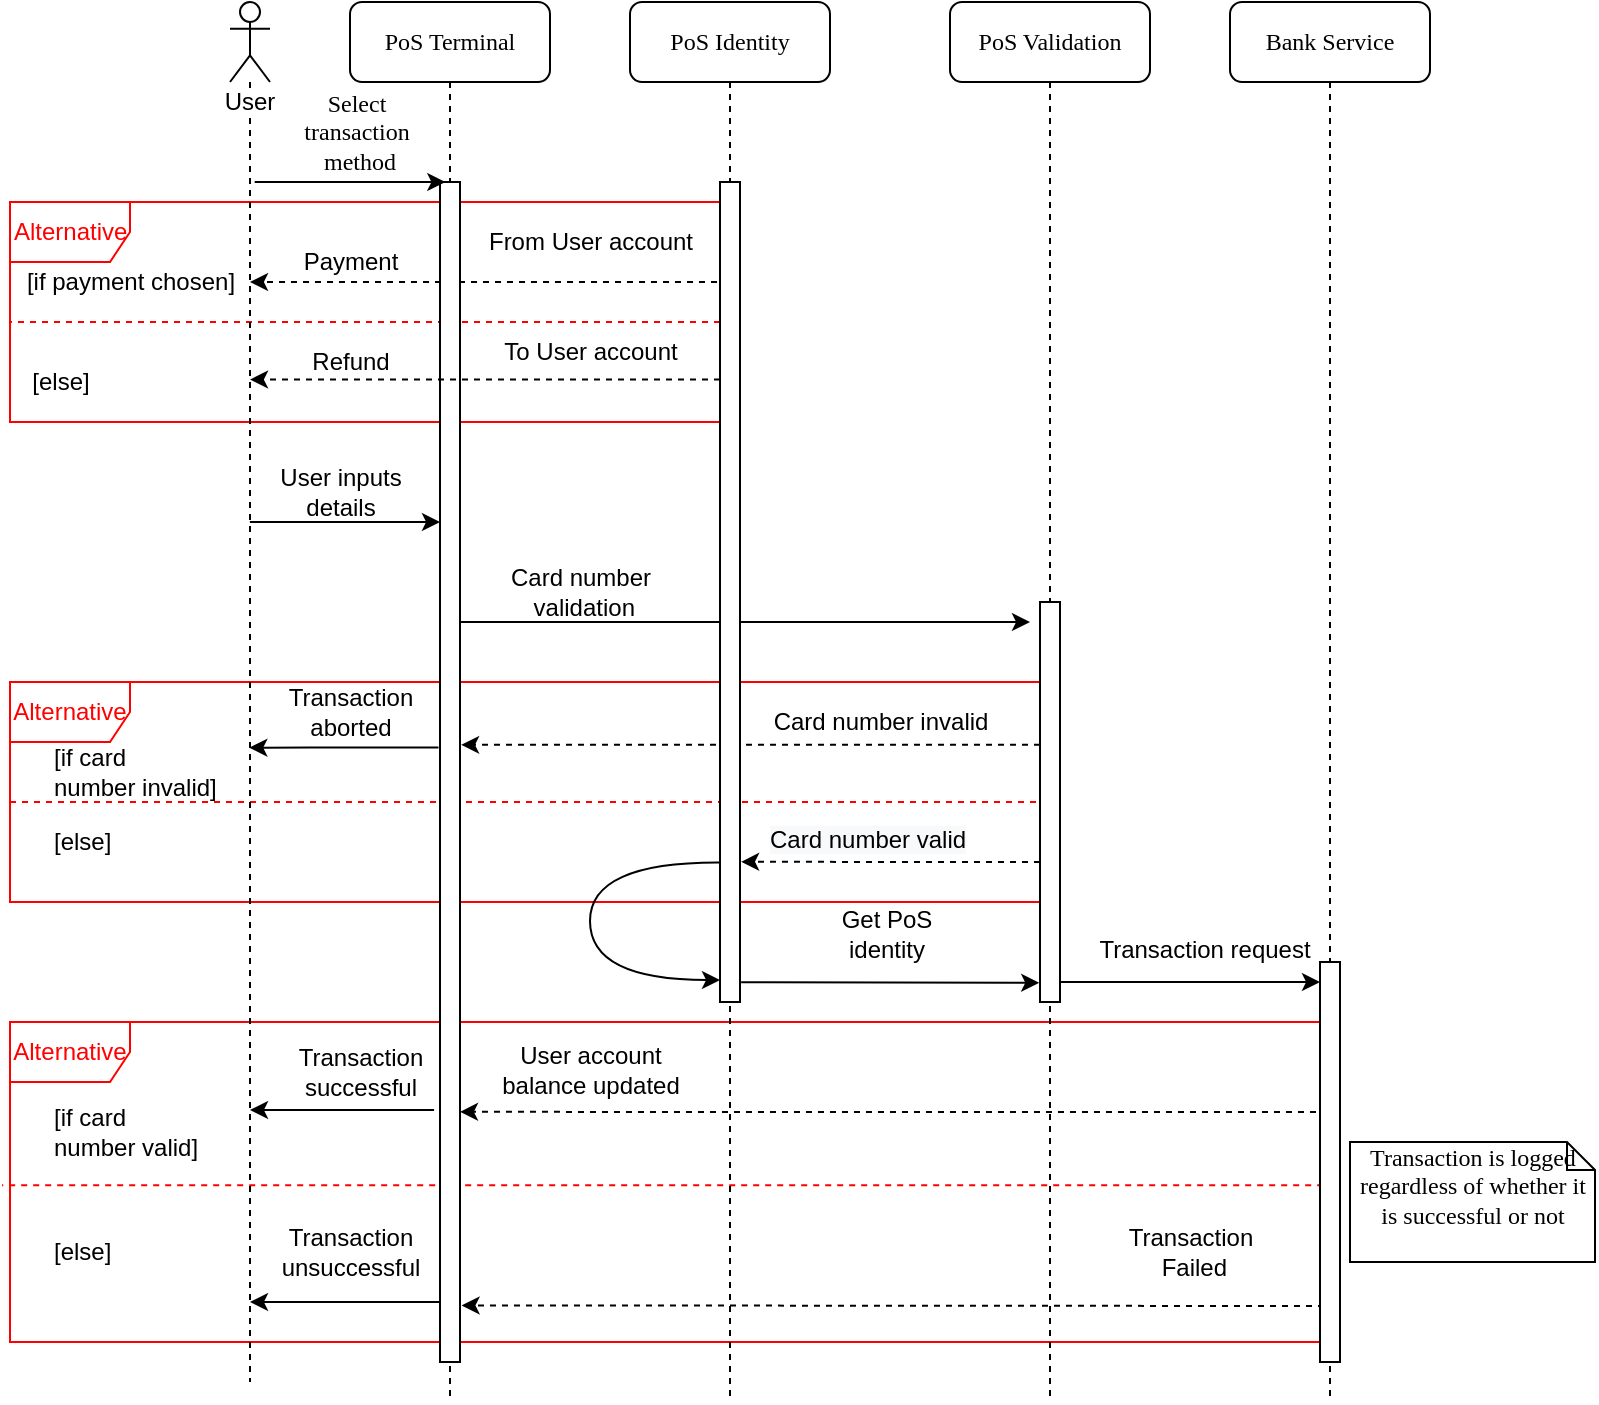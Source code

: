 <mxfile version="14.5.1" type="device"><diagram name="Page-1" id="13e1069c-82ec-6db2-03f1-153e76fe0fe0"><mxGraphModel dx="2124" dy="592" grid="1" gridSize="10" guides="1" tooltips="1" connect="1" arrows="1" fold="1" page="1" pageScale="1" pageWidth="1100" pageHeight="850" background="none" math="0" shadow="0"><root><mxCell id="0"/><mxCell id="1" parent="0"/><mxCell id="g32MehKwc59yKwNpWpvQ-69" value="&lt;font color=&quot;#ff0000&quot;&gt;Alternative&lt;/font&gt;" style="shape=umlFrame;whiteSpace=wrap;html=1;width=60;height=30;strokeColor=#FF0000;" parent="1" vertex="1"><mxGeometry x="-70" y="590" width="660" height="160" as="geometry"/></mxCell><mxCell id="7vEta_3EXKJIEZ94QdG3-17" style="edgeStyle=orthogonalEdgeStyle;rounded=0;orthogonalLoop=1;jettySize=auto;html=1;entryX=1.055;entryY=0.477;entryDx=0;entryDy=0;entryPerimeter=0;dashed=1;startArrow=none;startFill=0;endArrow=classic;endFill=1;" parent="1" source="7baba1c4bc27f4b0-13" target="7baba1c4bc27f4b0-9" edge="1"><mxGeometry relative="1" as="geometry"><Array as="points"><mxPoint x="300" y="451"/></Array></mxGeometry></mxCell><mxCell id="7vEta_3EXKJIEZ94QdG3-14" style="edgeStyle=orthogonalEdgeStyle;rounded=0;orthogonalLoop=1;jettySize=auto;html=1;startArrow=none;startFill=0;endArrow=classic;endFill=1;entryX=-0.04;entryY=0.952;entryDx=0;entryDy=0;entryPerimeter=0;exitX=1.056;exitY=0.976;exitDx=0;exitDy=0;exitPerimeter=0;" parent="1" source="7vEta_3EXKJIEZ94QdG3-16" target="7baba1c4bc27f4b0-13" edge="1"><mxGeometry relative="1" as="geometry"><mxPoint x="440" y="570" as="targetPoint"/><Array as="points"/></mxGeometry></mxCell><mxCell id="g32MehKwc59yKwNpWpvQ-23" value="&lt;font color=&quot;#ff0000&quot;&gt;Alternative&lt;/font&gt;" style="shape=umlFrame;whiteSpace=wrap;html=1;width=60;height=30;strokeColor=#FF0000;" parent="1" vertex="1"><mxGeometry x="-70" y="420" width="517" height="110" as="geometry"/></mxCell><mxCell id="g32MehKwc59yKwNpWpvQ-41" value="&lt;font color=&quot;#ff0000&quot;&gt;Alternative&lt;/font&gt;" style="shape=umlFrame;whiteSpace=wrap;html=1;align=left;strokeColor=#FF0000;" parent="1" vertex="1"><mxGeometry x="-70" y="180" width="360" height="110" as="geometry"/></mxCell><mxCell id="g32MehKwc59yKwNpWpvQ-40" style="edgeStyle=orthogonalEdgeStyle;rounded=0;orthogonalLoop=1;jettySize=auto;html=1;dashed=1;endArrow=none;endFill=0;strokeColor=#FF0000;" parent="1" source="7vEta_3EXKJIEZ94QdG3-16" edge="1"><mxGeometry relative="1" as="geometry"><mxPoint x="-70" y="240" as="targetPoint"/><mxPoint x="443" y="240" as="sourcePoint"/><Array as="points"><mxPoint x="190" y="240"/><mxPoint x="190" y="240"/></Array></mxGeometry></mxCell><mxCell id="g32MehKwc59yKwNpWpvQ-35" style="edgeStyle=orthogonalEdgeStyle;rounded=0;orthogonalLoop=1;jettySize=auto;html=1;dashed=1;" parent="1" source="7baba1c4bc27f4b0-2" target="g32MehKwc59yKwNpWpvQ-2" edge="1"><mxGeometry relative="1" as="geometry"><Array as="points"><mxPoint x="110" y="220"/><mxPoint x="110" y="220"/></Array></mxGeometry></mxCell><mxCell id="g32MehKwc59yKwNpWpvQ-65" style="edgeStyle=orthogonalEdgeStyle;rounded=0;orthogonalLoop=1;jettySize=auto;html=1;dashed=1;endArrow=classic;endFill=1;exitX=0.2;exitY=0.86;exitDx=0;exitDy=0;exitPerimeter=0;entryX=1.084;entryY=0.952;entryDx=0;entryDy=0;entryPerimeter=0;" parent="1" source="g32MehKwc59yKwNpWpvQ-49" target="7baba1c4bc27f4b0-9" edge="1"><mxGeometry relative="1" as="geometry"><mxPoint x="50" y="730.0" as="targetPoint"/><mxPoint x="142" y="730" as="sourcePoint"/><Array as="points"><mxPoint x="156" y="732"/></Array></mxGeometry></mxCell><mxCell id="g32MehKwc59yKwNpWpvQ-64" style="edgeStyle=orthogonalEdgeStyle;rounded=0;orthogonalLoop=1;jettySize=auto;html=1;dashed=1;endArrow=none;endFill=0;entryX=-0.006;entryY=0.51;entryDx=0;entryDy=0;entryPerimeter=0;strokeColor=#FF0000;" parent="1" target="g32MehKwc59yKwNpWpvQ-69" edge="1"><mxGeometry relative="1" as="geometry"><mxPoint x="50" y="670" as="targetPoint"/><mxPoint x="585" y="670.0" as="sourcePoint"/><Array as="points"><mxPoint x="585" y="672"/></Array></mxGeometry></mxCell><mxCell id="7vEta_3EXKJIEZ94QdG3-2" value="" style="endArrow=none;dashed=1;html=1;rounded=0;strokeColor=#FF0000;" parent="1" edge="1"><mxGeometry width="50" height="50" relative="1" as="geometry"><mxPoint x="-70" y="480" as="sourcePoint"/><mxPoint x="450" y="480" as="targetPoint"/></mxGeometry></mxCell><mxCell id="7baba1c4bc27f4b0-3" value="&lt;span&gt;PoS Validation&lt;/span&gt;" style="shape=umlLifeline;perimeter=lifelinePerimeter;whiteSpace=wrap;html=1;container=1;collapsible=0;recursiveResize=0;outlineConnect=0;rounded=1;shadow=0;comic=0;labelBackgroundColor=none;strokeWidth=1;fontFamily=Verdana;fontSize=12;align=center;" parent="1" vertex="1"><mxGeometry x="400" y="80" width="100" height="700" as="geometry"/></mxCell><mxCell id="7baba1c4bc27f4b0-13" value="" style="html=1;points=[];perimeter=orthogonalPerimeter;rounded=0;shadow=0;comic=0;labelBackgroundColor=none;strokeWidth=1;fontFamily=Verdana;fontSize=12;align=center;" parent="7baba1c4bc27f4b0-3" vertex="1"><mxGeometry x="45" y="300" width="10" height="200" as="geometry"/></mxCell><mxCell id="7baba1c4bc27f4b0-4" value="Bank Service" style="shape=umlLifeline;perimeter=lifelinePerimeter;whiteSpace=wrap;html=1;container=1;collapsible=0;recursiveResize=0;outlineConnect=0;rounded=1;shadow=0;comic=0;labelBackgroundColor=none;strokeWidth=1;fontFamily=Verdana;fontSize=12;align=center;" parent="1" vertex="1"><mxGeometry x="540" y="80" width="100" height="700" as="geometry"/></mxCell><mxCell id="wZrlLCuGmpjhpnZ4pYNM-21" value="Transaction request" style="text;html=1;align=center;verticalAlign=middle;resizable=0;points=[];autosize=1;strokeColor=none;fillColor=none;" parent="7baba1c4bc27f4b0-4" vertex="1"><mxGeometry x="-71" y="465" width="116" height="18" as="geometry"/></mxCell><mxCell id="7baba1c4bc27f4b0-8" value="PoS Terminal" style="shape=umlLifeline;perimeter=lifelinePerimeter;whiteSpace=wrap;html=1;container=1;collapsible=0;recursiveResize=0;outlineConnect=0;rounded=1;shadow=0;comic=0;labelBackgroundColor=none;strokeWidth=1;fontFamily=Verdana;fontSize=12;align=center;" parent="1" vertex="1"><mxGeometry x="100" y="80" width="100" height="700" as="geometry"/></mxCell><mxCell id="g32MehKwc59yKwNpWpvQ-13" style="edgeStyle=orthogonalEdgeStyle;rounded=0;orthogonalLoop=1;jettySize=auto;html=1;" parent="7baba1c4bc27f4b0-8" edge="1"><mxGeometry relative="1" as="geometry"><mxPoint x="-50.071" y="260.029" as="sourcePoint"/><mxPoint x="45" y="260.029" as="targetPoint"/><Array as="points"><mxPoint x="-20" y="260"/><mxPoint x="-20" y="260"/></Array></mxGeometry></mxCell><mxCell id="g32MehKwc59yKwNpWpvQ-14" value="User inputs&lt;br&gt;details" style="text;html=1;align=center;verticalAlign=middle;resizable=0;points=[];autosize=1;strokeColor=none;fillColor=none;" parent="7baba1c4bc27f4b0-8" vertex="1"><mxGeometry x="-45" y="230.0" width="80" height="30" as="geometry"/></mxCell><mxCell id="g32MehKwc59yKwNpWpvQ-38" value="Refund" style="text;html=1;align=center;verticalAlign=middle;resizable=0;points=[];autosize=1;strokeColor=none;fillColor=none;" parent="7baba1c4bc27f4b0-8" vertex="1"><mxGeometry x="-25" y="170" width="50" height="20" as="geometry"/></mxCell><mxCell id="g32MehKwc59yKwNpWpvQ-36" value="Payment" style="text;html=1;align=center;verticalAlign=middle;resizable=0;points=[];autosize=1;strokeColor=none;fillColor=none;" parent="7baba1c4bc27f4b0-8" vertex="1"><mxGeometry x="-30" y="120" width="60" height="20" as="geometry"/></mxCell><mxCell id="7baba1c4bc27f4b0-9" value="" style="html=1;points=[];perimeter=orthogonalPerimeter;rounded=0;shadow=0;comic=0;labelBackgroundColor=none;strokeWidth=1;fontFamily=Verdana;fontSize=12;align=center;" parent="7baba1c4bc27f4b0-8" vertex="1"><mxGeometry x="45" y="90" width="10" height="590" as="geometry"/></mxCell><mxCell id="7vEta_3EXKJIEZ94QdG3-28" value="Transaction &lt;br&gt;unsuccessful" style="text;html=1;align=center;verticalAlign=middle;resizable=0;points=[];autosize=1;strokeColor=none;fillColor=none;" parent="7baba1c4bc27f4b0-8" vertex="1"><mxGeometry x="-40" y="610" width="80" height="30" as="geometry"/></mxCell><mxCell id="7vEta_3EXKJIEZ94QdG3-29" value="Transaction &lt;br&gt;successful" style="text;html=1;align=center;verticalAlign=middle;resizable=0;points=[];autosize=1;strokeColor=none;fillColor=none;" parent="7baba1c4bc27f4b0-8" vertex="1"><mxGeometry x="-35" y="520" width="80" height="30" as="geometry"/></mxCell><mxCell id="g32MehKwc59yKwNpWpvQ-2" value="&lt;span style=&quot;background-color: rgb(255 , 255 , 255)&quot;&gt;User&lt;/span&gt;" style="shape=umlLifeline;participant=umlActor;perimeter=lifelinePerimeter;whiteSpace=wrap;html=1;container=1;collapsible=0;recursiveResize=0;verticalAlign=top;spacingTop=36;outlineConnect=0;" parent="1" vertex="1"><mxGeometry x="40" y="80" width="20" height="690" as="geometry"/></mxCell><mxCell id="g32MehKwc59yKwNpWpvQ-15" style="edgeStyle=orthogonalEdgeStyle;rounded=0;orthogonalLoop=1;jettySize=auto;html=1;" parent="1" edge="1"><mxGeometry relative="1" as="geometry"><mxPoint x="155" y="390" as="sourcePoint"/><mxPoint x="440" y="390" as="targetPoint"/><Array as="points"><mxPoint x="360" y="390"/><mxPoint x="360" y="390"/></Array></mxGeometry></mxCell><mxCell id="g32MehKwc59yKwNpWpvQ-16" value="Card number&lt;br&gt;&amp;nbsp;validation" style="text;html=1;align=center;verticalAlign=middle;resizable=0;points=[];autosize=1;strokeColor=none;fillColor=none;" parent="1" vertex="1"><mxGeometry x="170" y="360" width="90" height="30" as="geometry"/></mxCell><mxCell id="g32MehKwc59yKwNpWpvQ-18" value="Card number invalid" style="text;html=1;align=center;verticalAlign=middle;resizable=0;points=[];autosize=1;strokeColor=none;fillColor=none;" parent="1" vertex="1"><mxGeometry x="305" y="430" width="120" height="20" as="geometry"/></mxCell><mxCell id="7vEta_3EXKJIEZ94QdG3-30" style="edgeStyle=orthogonalEdgeStyle;rounded=0;orthogonalLoop=1;jettySize=auto;html=1;entryX=1;entryY=0.788;entryDx=0;entryDy=0;entryPerimeter=0;startArrow=none;startFill=0;endArrow=classic;endFill=1;dashed=1;exitX=-0.2;exitY=0.375;exitDx=0;exitDy=0;exitPerimeter=0;" parent="1" source="g32MehKwc59yKwNpWpvQ-49" target="7baba1c4bc27f4b0-9" edge="1"><mxGeometry relative="1" as="geometry"><Array as="points"/></mxGeometry></mxCell><mxCell id="7baba1c4bc27f4b0-2" value="PoS Identity" style="shape=umlLifeline;perimeter=lifelinePerimeter;whiteSpace=wrap;html=1;container=1;collapsible=0;recursiveResize=0;outlineConnect=0;rounded=1;shadow=0;comic=0;labelBackgroundColor=none;strokeWidth=1;fontFamily=Verdana;fontSize=12;align=center;" parent="1" vertex="1"><mxGeometry x="240" y="80" width="100" height="700" as="geometry"/></mxCell><mxCell id="g32MehKwc59yKwNpWpvQ-42" value="From User account" style="text;html=1;align=center;verticalAlign=middle;resizable=0;points=[];autosize=1;strokeColor=none;fillColor=none;" parent="7baba1c4bc27f4b0-2" vertex="1"><mxGeometry x="-80" y="110" width="120" height="20" as="geometry"/></mxCell><mxCell id="7vEta_3EXKJIEZ94QdG3-16" value="" style="html=1;points=[];perimeter=orthogonalPerimeter;rounded=0;shadow=0;comic=0;labelBackgroundColor=none;strokeWidth=1;fontFamily=Verdana;fontSize=12;align=center;" parent="7baba1c4bc27f4b0-2" vertex="1"><mxGeometry x="45" y="90" width="10" height="410" as="geometry"/></mxCell><mxCell id="7vEta_3EXKJIEZ94QdG3-24" value="" style="curved=1;endArrow=none;html=1;rounded=0;entryX=0;entryY=0.83;entryDx=0;entryDy=0;entryPerimeter=0;startArrow=classic;startFill=1;endFill=0;" parent="7baba1c4bc27f4b0-2" target="7vEta_3EXKJIEZ94QdG3-16" edge="1"><mxGeometry width="50" height="50" relative="1" as="geometry"><mxPoint x="45" y="489" as="sourcePoint"/><mxPoint x="45" y="380" as="targetPoint"/><Array as="points"><mxPoint x="-20" y="489"/><mxPoint x="-20" y="430"/></Array></mxGeometry></mxCell><mxCell id="g32MehKwc59yKwNpWpvQ-25" value="[if card &lt;br&gt;number invalid]" style="text;html=1;align=left;verticalAlign=middle;resizable=0;points=[];autosize=1;strokeColor=none;fillColor=none;" parent="1" vertex="1"><mxGeometry x="-50" y="449" width="91" height="32" as="geometry"/></mxCell><mxCell id="g32MehKwc59yKwNpWpvQ-26" value="[else]" style="text;html=1;align=left;verticalAlign=middle;resizable=0;points=[];autosize=1;strokeColor=none;fillColor=none;" parent="1" vertex="1"><mxGeometry x="-50" y="490" width="40" height="20" as="geometry"/></mxCell><mxCell id="g32MehKwc59yKwNpWpvQ-30" style="edgeStyle=orthogonalEdgeStyle;rounded=0;orthogonalLoop=1;jettySize=auto;html=1;exitX=-0.074;exitY=0.529;exitDx=0;exitDy=0;exitPerimeter=0;" parent="1" edge="1"><mxGeometry relative="1" as="geometry"><mxPoint x="144.26" y="452.76" as="sourcePoint"/><mxPoint x="49.667" y="452.833" as="targetPoint"/><Array as="points"><mxPoint x="80" y="453"/><mxPoint x="80" y="453"/></Array></mxGeometry></mxCell><mxCell id="g32MehKwc59yKwNpWpvQ-4" value="" style="endArrow=classic;html=1;rounded=0;" parent="1" edge="1"><mxGeometry width="50" height="50" relative="1" as="geometry"><mxPoint x="52.337" y="170.0" as="sourcePoint"/><mxPoint x="147.67" y="170.0" as="targetPoint"/></mxGeometry></mxCell><mxCell id="g32MehKwc59yKwNpWpvQ-3" value="&lt;span style=&quot;font-family: &amp;#34;verdana&amp;#34;&quot;&gt;Select&lt;/span&gt;&lt;br style=&quot;font-family: &amp;#34;verdana&amp;#34;&quot;&gt;&lt;span style=&quot;font-family: &amp;#34;verdana&amp;#34;&quot;&gt;transaction&lt;/span&gt;&lt;br style=&quot;font-family: &amp;#34;verdana&amp;#34;&quot;&gt;&lt;span style=&quot;font-family: &amp;#34;verdana&amp;#34;&quot;&gt;&amp;nbsp;method&lt;/span&gt;" style="text;html=1;align=center;verticalAlign=middle;resizable=0;points=[];autosize=1;strokeColor=none;fillColor=none;" parent="1" vertex="1"><mxGeometry x="62.67" y="120" width="80" height="50" as="geometry"/></mxCell><mxCell id="g32MehKwc59yKwNpWpvQ-44" value="[if payment chosen]" style="text;html=1;align=center;verticalAlign=middle;resizable=0;points=[];autosize=1;strokeColor=none;fillColor=none;" parent="1" vertex="1"><mxGeometry x="-70" y="210" width="120" height="20" as="geometry"/></mxCell><mxCell id="g32MehKwc59yKwNpWpvQ-45" value="[else]" style="text;html=1;align=center;verticalAlign=middle;resizable=0;points=[];autosize=1;strokeColor=none;fillColor=none;" parent="1" vertex="1"><mxGeometry x="-65" y="260" width="40" height="20" as="geometry"/></mxCell><mxCell id="g32MehKwc59yKwNpWpvQ-49" value="" style="html=1;points=[];perimeter=orthogonalPerimeter;rounded=0;shadow=0;comic=0;labelBackgroundColor=none;strokeWidth=1;fontFamily=Verdana;fontSize=12;align=center;" parent="1" vertex="1"><mxGeometry x="585" y="560" width="10" height="200" as="geometry"/></mxCell><mxCell id="g32MehKwc59yKwNpWpvQ-67" value="User account&lt;br&gt;balance updated" style="text;html=1;align=center;verticalAlign=middle;resizable=0;points=[];autosize=1;strokeColor=none;fillColor=none;" parent="1" vertex="1"><mxGeometry x="170" y="599" width="100" height="30" as="geometry"/></mxCell><mxCell id="g32MehKwc59yKwNpWpvQ-70" value="[if card &lt;br&gt;number valid]" style="text;html=1;align=left;verticalAlign=middle;resizable=0;points=[];autosize=1;strokeColor=none;fillColor=none;" parent="1" vertex="1"><mxGeometry x="-50" y="629" width="82" height="32" as="geometry"/></mxCell><mxCell id="g32MehKwc59yKwNpWpvQ-71" value="[else]" style="text;html=1;align=left;verticalAlign=middle;resizable=0;points=[];autosize=1;strokeColor=none;fillColor=none;" parent="1" vertex="1"><mxGeometry x="-50" y="695" width="40" height="20" as="geometry"/></mxCell><mxCell id="wZrlLCuGmpjhpnZ4pYNM-1" value="Transaction&lt;br&gt;aborted" style="text;html=1;align=center;verticalAlign=middle;resizable=0;points=[];autosize=1;strokeColor=none;fillColor=none;" parent="1" vertex="1"><mxGeometry x="59.65" y="420" width="80" height="30" as="geometry"/></mxCell><mxCell id="wZrlLCuGmpjhpnZ4pYNM-19" value="Get PoS&lt;br&gt;identity" style="text;html=1;align=center;verticalAlign=middle;resizable=0;points=[];autosize=1;strokeColor=none;fillColor=none;" parent="1" vertex="1"><mxGeometry x="340" y="530" width="55" height="32" as="geometry"/></mxCell><mxCell id="g32MehKwc59yKwNpWpvQ-22" value="&lt;span style=&quot;color: rgb(0 , 0 , 0) ; font-family: &amp;#34;helvetica&amp;#34; ; font-size: 12px ; font-style: normal ; font-weight: 400 ; letter-spacing: normal ; text-align: center ; text-indent: 0px ; text-transform: none ; word-spacing: 0px ; background-color: rgb(248 , 249 , 250) ; display: inline ; float: none&quot;&gt;Card number valid&lt;/span&gt;" style="text;whiteSpace=wrap;html=1;" parent="1" vertex="1"><mxGeometry x="307.5" y="485" width="120" height="25" as="geometry"/></mxCell><mxCell id="7vEta_3EXKJIEZ94QdG3-15" style="edgeStyle=orthogonalEdgeStyle;rounded=0;orthogonalLoop=1;jettySize=auto;html=1;startArrow=none;startFill=0;endArrow=classic;endFill=1;dashed=1;exitX=0;exitY=0.241;exitDx=0;exitDy=0;exitPerimeter=0;" parent="1" source="7vEta_3EXKJIEZ94QdG3-16" target="g32MehKwc59yKwNpWpvQ-2" edge="1"><mxGeometry relative="1" as="geometry"><Array as="points"><mxPoint x="260" y="269"/><mxPoint x="260" y="269"/></Array></mxGeometry></mxCell><mxCell id="g32MehKwc59yKwNpWpvQ-43" value="To User account" style="text;html=1;align=center;verticalAlign=middle;resizable=0;points=[];autosize=1;strokeColor=none;fillColor=none;" parent="1" vertex="1"><mxGeometry x="170" y="245" width="100" height="20" as="geometry"/></mxCell><mxCell id="7vEta_3EXKJIEZ94QdG3-18" style="edgeStyle=orthogonalEdgeStyle;rounded=0;orthogonalLoop=1;jettySize=auto;html=1;entryX=1.055;entryY=0.829;entryDx=0;entryDy=0;entryPerimeter=0;dashed=1;startArrow=none;startFill=0;endArrow=classic;endFill=1;" parent="1" source="7baba1c4bc27f4b0-13" target="7vEta_3EXKJIEZ94QdG3-16" edge="1"><mxGeometry relative="1" as="geometry"><Array as="points"><mxPoint x="400" y="510"/><mxPoint x="400" y="510"/></Array></mxGeometry></mxCell><mxCell id="7vEta_3EXKJIEZ94QdG3-19" style="edgeStyle=orthogonalEdgeStyle;rounded=0;orthogonalLoop=1;jettySize=auto;html=1;startArrow=none;startFill=0;endArrow=classic;endFill=1;" parent="1" source="7baba1c4bc27f4b0-13" target="g32MehKwc59yKwNpWpvQ-49" edge="1"><mxGeometry relative="1" as="geometry"><mxPoint x="583" y="570" as="targetPoint"/><Array as="points"><mxPoint x="560" y="570"/><mxPoint x="560" y="570"/></Array></mxGeometry></mxCell><mxCell id="7vEta_3EXKJIEZ94QdG3-27" value="&lt;div&gt;Transaction is logged regardless of whether it is successful or not&lt;/div&gt;" style="shape=note;whiteSpace=wrap;html=1;size=14;verticalAlign=top;align=center;spacingTop=-6;rounded=0;shadow=0;comic=0;labelBackgroundColor=none;strokeWidth=1;fontFamily=Verdana;fontSize=12" parent="1" vertex="1"><mxGeometry x="600" y="650" width="122.5" height="60" as="geometry"/></mxCell><mxCell id="g32MehKwc59yKwNpWpvQ-68" value="Transaction&lt;br&gt;&amp;nbsp;Failed" style="text;html=1;align=center;verticalAlign=middle;resizable=0;points=[];autosize=1;strokeColor=none;fillColor=none;" parent="1" vertex="1"><mxGeometry x="480" y="690" width="80" height="30" as="geometry"/></mxCell><mxCell id="g32MehKwc59yKwNpWpvQ-66" style="edgeStyle=orthogonalEdgeStyle;rounded=0;orthogonalLoop=1;jettySize=auto;html=1;endArrow=classic;endFill=1;exitX=0.963;exitY=1.133;exitDx=0;exitDy=0;exitPerimeter=0;" parent="1" source="7vEta_3EXKJIEZ94QdG3-29" target="g32MehKwc59yKwNpWpvQ-2" edge="1"><mxGeometry relative="1" as="geometry"><mxPoint x="50" y="635" as="targetPoint"/><mxPoint x="585" y="635.0" as="sourcePoint"/><Array as="points"><mxPoint x="70" y="634"/><mxPoint x="70" y="634"/></Array></mxGeometry></mxCell><mxCell id="7vEta_3EXKJIEZ94QdG3-32" style="edgeStyle=orthogonalEdgeStyle;rounded=0;orthogonalLoop=1;jettySize=auto;html=1;startArrow=none;startFill=0;endArrow=classic;endFill=1;" parent="1" source="7baba1c4bc27f4b0-9" target="g32MehKwc59yKwNpWpvQ-2" edge="1"><mxGeometry relative="1" as="geometry"><Array as="points"><mxPoint x="80" y="730"/><mxPoint x="80" y="730"/></Array></mxGeometry></mxCell></root></mxGraphModel></diagram></mxfile>